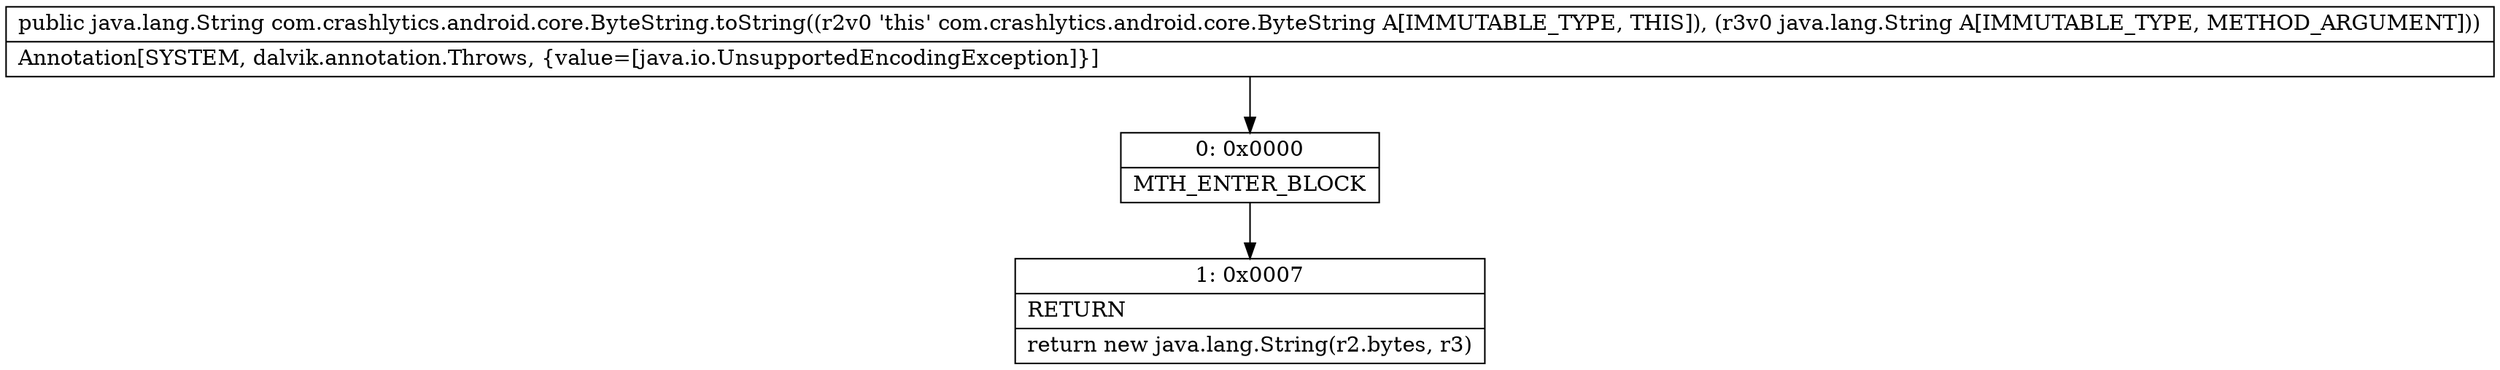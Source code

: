 digraph "CFG forcom.crashlytics.android.core.ByteString.toString(Ljava\/lang\/String;)Ljava\/lang\/String;" {
Node_0 [shape=record,label="{0\:\ 0x0000|MTH_ENTER_BLOCK\l}"];
Node_1 [shape=record,label="{1\:\ 0x0007|RETURN\l|return new java.lang.String(r2.bytes, r3)\l}"];
MethodNode[shape=record,label="{public java.lang.String com.crashlytics.android.core.ByteString.toString((r2v0 'this' com.crashlytics.android.core.ByteString A[IMMUTABLE_TYPE, THIS]), (r3v0 java.lang.String A[IMMUTABLE_TYPE, METHOD_ARGUMENT]))  | Annotation[SYSTEM, dalvik.annotation.Throws, \{value=[java.io.UnsupportedEncodingException]\}]\l}"];
MethodNode -> Node_0;
Node_0 -> Node_1;
}

